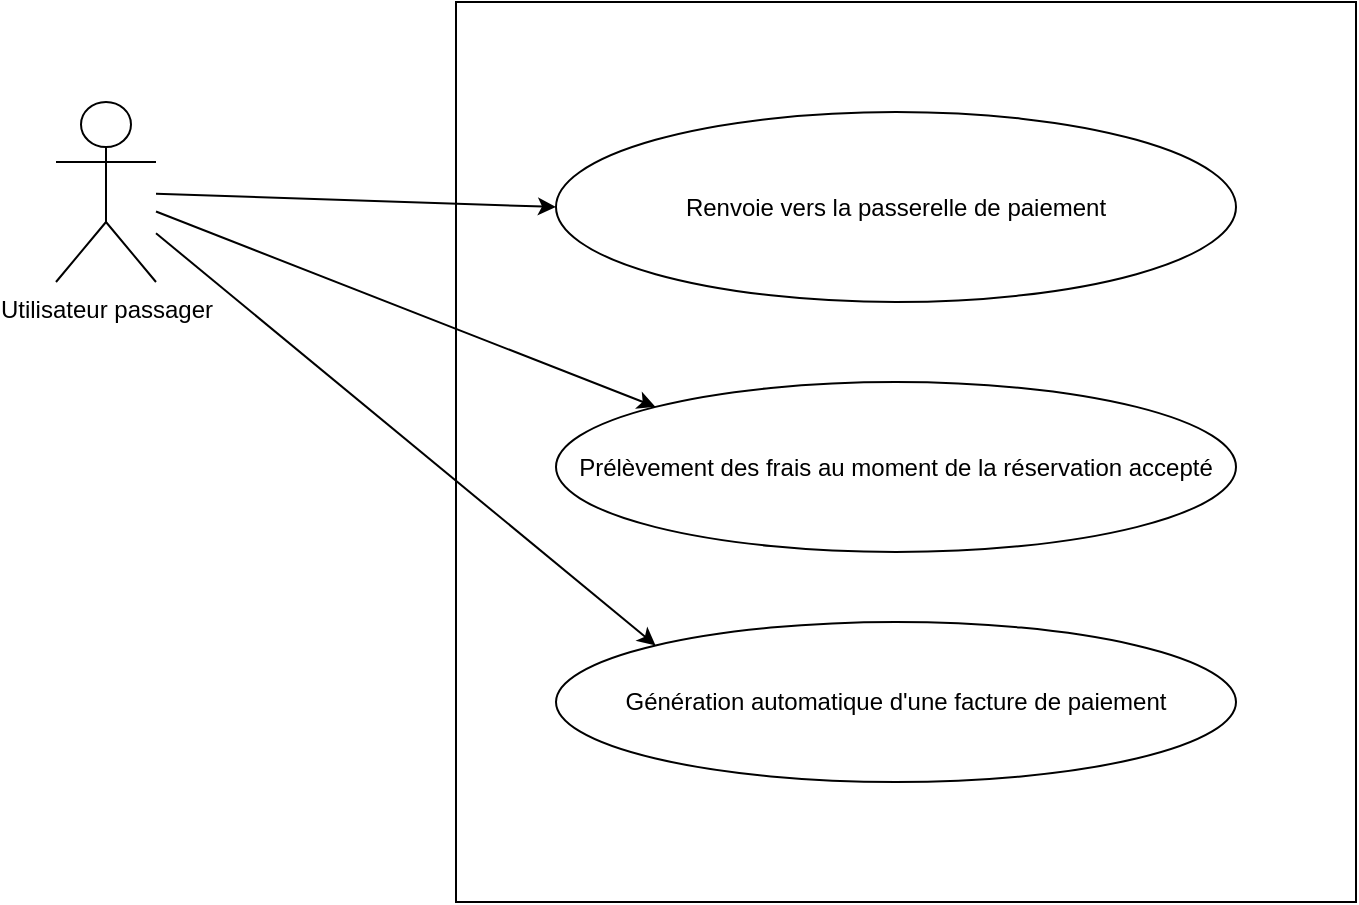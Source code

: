 <mxfile version="23.1.1" type="device">
  <diagram name="Page-1" id="HrYvO5BAmIBx4iLWpbLQ">
    <mxGraphModel dx="934" dy="505" grid="1" gridSize="10" guides="1" tooltips="1" connect="1" arrows="1" fold="1" page="1" pageScale="1" pageWidth="827" pageHeight="1169" math="0" shadow="0">
      <root>
        <mxCell id="0" />
        <mxCell id="1" parent="0" />
        <mxCell id="MwyXWOdBrC3pP23JNnCg-1" value="" style="whiteSpace=wrap;html=1;aspect=fixed;" vertex="1" parent="1">
          <mxGeometry x="330" y="30" width="450" height="450" as="geometry" />
        </mxCell>
        <mxCell id="MwyXWOdBrC3pP23JNnCg-2" value="Utilisateur passager" style="shape=umlActor;verticalLabelPosition=bottom;verticalAlign=top;html=1;outlineConnect=0;" vertex="1" parent="1">
          <mxGeometry x="130" y="80" width="50" height="90" as="geometry" />
        </mxCell>
        <mxCell id="MwyXWOdBrC3pP23JNnCg-3" value="Renvoie vers la passerelle de paiement" style="ellipse;whiteSpace=wrap;html=1;" vertex="1" parent="1">
          <mxGeometry x="380" y="85" width="340" height="95" as="geometry" />
        </mxCell>
        <mxCell id="MwyXWOdBrC3pP23JNnCg-4" value="" style="endArrow=classic;html=1;rounded=0;entryX=0;entryY=0.5;entryDx=0;entryDy=0;" edge="1" parent="1" source="MwyXWOdBrC3pP23JNnCg-2" target="MwyXWOdBrC3pP23JNnCg-3">
          <mxGeometry width="50" height="50" relative="1" as="geometry">
            <mxPoint x="390" y="290" as="sourcePoint" />
            <mxPoint x="440" y="240" as="targetPoint" />
          </mxGeometry>
        </mxCell>
        <mxCell id="MwyXWOdBrC3pP23JNnCg-5" value="Prélèvement des frais au moment de la réservation accepté" style="ellipse;whiteSpace=wrap;html=1;" vertex="1" parent="1">
          <mxGeometry x="380" y="220" width="340" height="85" as="geometry" />
        </mxCell>
        <mxCell id="MwyXWOdBrC3pP23JNnCg-6" value="" style="endArrow=classic;html=1;rounded=0;entryX=0;entryY=0;entryDx=0;entryDy=0;" edge="1" parent="1" source="MwyXWOdBrC3pP23JNnCg-2" target="MwyXWOdBrC3pP23JNnCg-5">
          <mxGeometry width="50" height="50" relative="1" as="geometry">
            <mxPoint x="390" y="300" as="sourcePoint" />
            <mxPoint x="440" y="250" as="targetPoint" />
          </mxGeometry>
        </mxCell>
        <mxCell id="MwyXWOdBrC3pP23JNnCg-7" value="Génération automatique d&#39;une facture de paiement" style="ellipse;whiteSpace=wrap;html=1;" vertex="1" parent="1">
          <mxGeometry x="380" y="340" width="340" height="80" as="geometry" />
        </mxCell>
        <mxCell id="MwyXWOdBrC3pP23JNnCg-8" value="" style="endArrow=classic;html=1;rounded=0;entryX=0;entryY=0;entryDx=0;entryDy=0;" edge="1" parent="1" source="MwyXWOdBrC3pP23JNnCg-2" target="MwyXWOdBrC3pP23JNnCg-7">
          <mxGeometry width="50" height="50" relative="1" as="geometry">
            <mxPoint x="390" y="300" as="sourcePoint" />
            <mxPoint x="440" y="250" as="targetPoint" />
          </mxGeometry>
        </mxCell>
      </root>
    </mxGraphModel>
  </diagram>
</mxfile>
